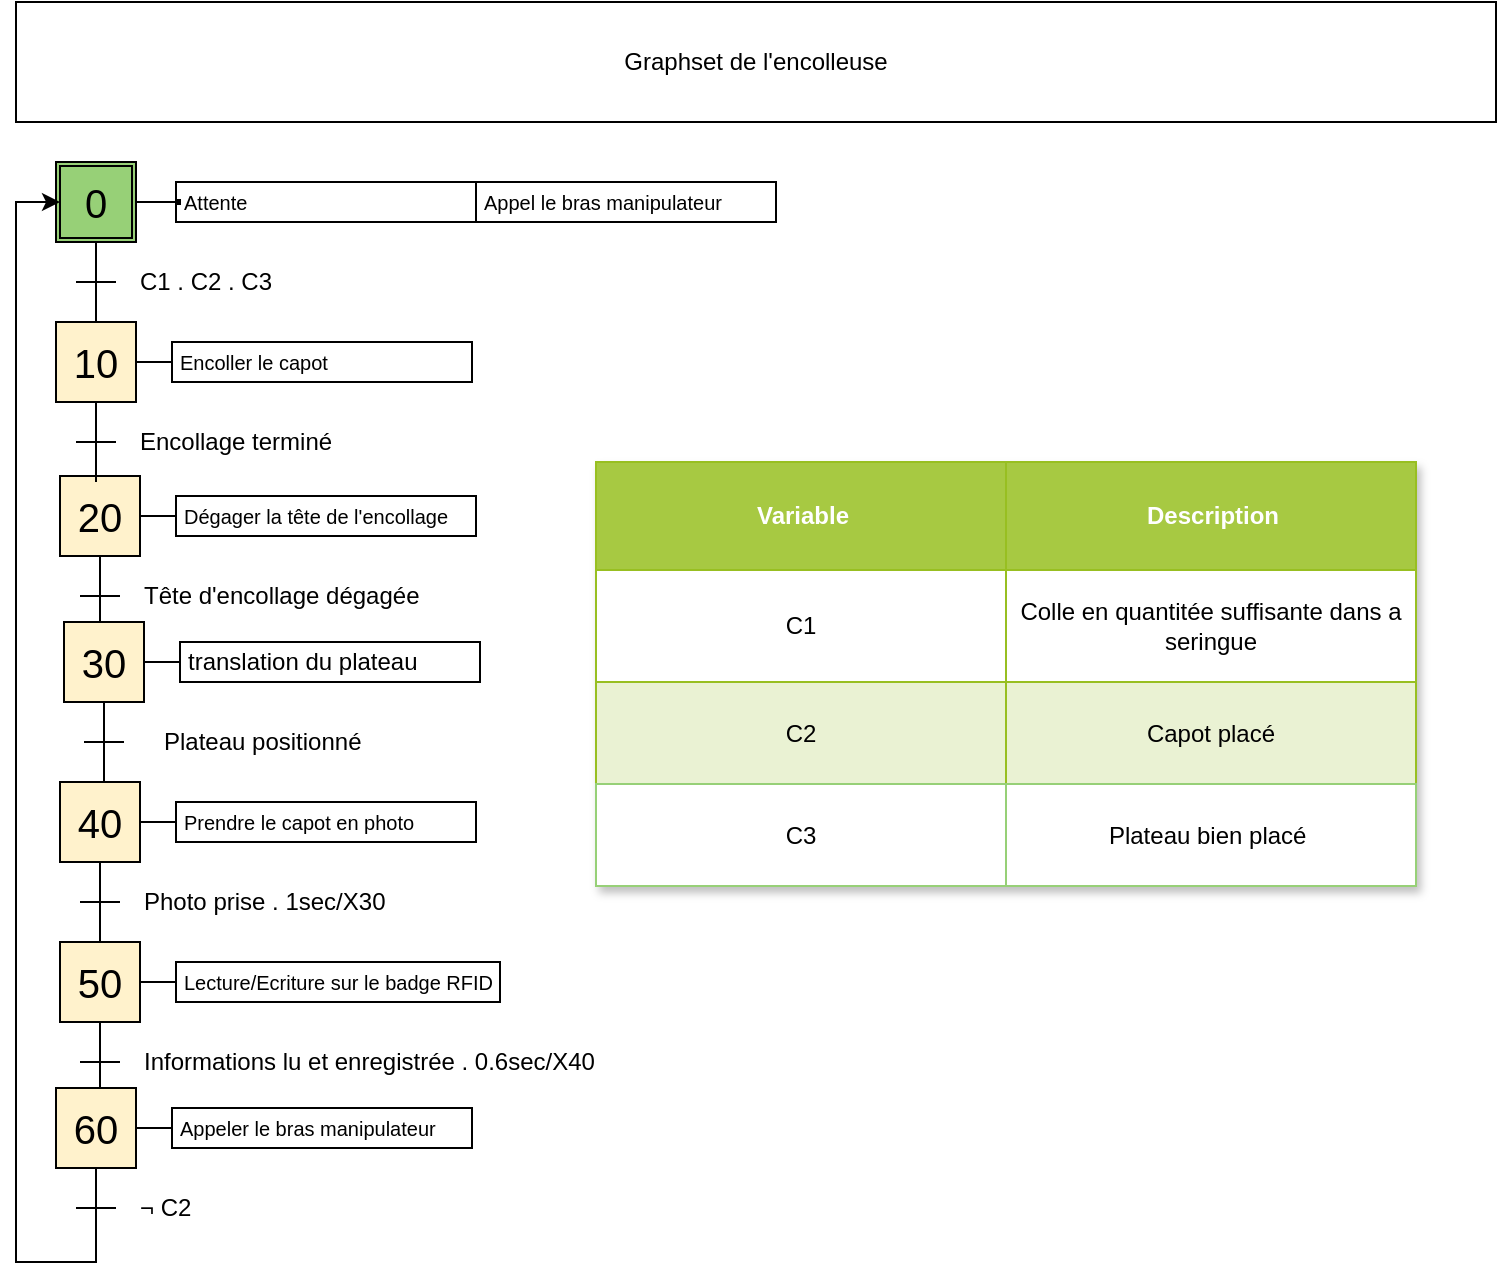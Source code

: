 <mxfile version="26.0.11">
  <diagram name="Page-1" id="-jPc9ys-ye5YwTeEE8C4">
    <mxGraphModel dx="989" dy="509" grid="1" gridSize="10" guides="1" tooltips="1" connect="1" arrows="1" fold="1" page="1" pageScale="1" pageWidth="827" pageHeight="1169" math="0" shadow="0">
      <root>
        <mxCell id="0" />
        <mxCell id="1" parent="0" />
        <mxCell id="svaSZZneA0Ba_rGRArI8-1" value="" style="group" vertex="1" connectable="0" parent="1">
          <mxGeometry x="202" y="570" width="220" height="233" as="geometry" />
        </mxCell>
        <mxCell id="svaSZZneA0Ba_rGRArI8-2" value="40" style="rounded=0;whiteSpace=wrap;html=1;fontSize=20;align=center;fillColor=#fff2cc;startSize=20;strokeColor=#000000;" vertex="1" parent="svaSZZneA0Ba_rGRArI8-1">
          <mxGeometry width="40" height="40" as="geometry" />
        </mxCell>
        <mxCell id="svaSZZneA0Ba_rGRArI8-3" value="" style="endArrow=none;html=1;fontSize=12;rounded=0;" edge="1" parent="svaSZZneA0Ba_rGRArI8-1">
          <mxGeometry width="50" height="50" as="geometry">
            <mxPoint x="10" y="60" as="sourcePoint" />
            <mxPoint x="30" y="60" as="targetPoint" />
          </mxGeometry>
        </mxCell>
        <mxCell id="svaSZZneA0Ba_rGRArI8-4" value="Photo prise .&lt;span style=&quot;background-color: transparent; color: light-dark(rgb(0, 0, 0), rgb(255, 255, 255));&quot;&gt;&amp;nbsp;1sec/X30&lt;/span&gt;" style="text;html=1;strokeColor=none;fillColor=none;align=left;verticalAlign=middle;rounded=0;fontSize=12;startSize=20;" vertex="1" parent="svaSZZneA0Ba_rGRArI8-1">
          <mxGeometry x="40" y="50" width="40" height="20" as="geometry" />
        </mxCell>
        <mxCell id="svaSZZneA0Ba_rGRArI8-5" style="edgeStyle=none;rounded=0;orthogonalLoop=1;jettySize=auto;html=1;exitX=0.5;exitY=1;exitDx=0;exitDy=0;endArrow=none;endFill=0;fontSize=12;" edge="1" parent="svaSZZneA0Ba_rGRArI8-1" source="svaSZZneA0Ba_rGRArI8-2">
          <mxGeometry as="geometry">
            <mxPoint x="20" y="80" as="targetPoint" />
          </mxGeometry>
        </mxCell>
        <mxCell id="svaSZZneA0Ba_rGRArI8-6" style="edgeStyle=none;rounded=0;orthogonalLoop=1;jettySize=auto;html=1;exitX=1;exitY=0.5;exitDx=0;exitDy=0;fontSize=12;endArrow=none;endFill=0;entryX=0;entryY=0.5;entryDx=0;entryDy=0;" edge="1" parent="svaSZZneA0Ba_rGRArI8-1" source="svaSZZneA0Ba_rGRArI8-2">
          <mxGeometry as="geometry">
            <mxPoint x="58" y="20" as="targetPoint" />
          </mxGeometry>
        </mxCell>
        <mxCell id="svaSZZneA0Ba_rGRArI8-7" value="Prendre le capot en photo" style="text;html=1;fillColor=none;align=left;verticalAlign=middle;spacingLeft=4;spacingRight=4;whiteSpace=wrap;overflow=hidden;rotatable=0;points=[[0,0.5],[1,0.5]];portConstraint=eastwest;fontSize=10;spacing=0;strokeColor=#000000;container=0;" vertex="1" parent="svaSZZneA0Ba_rGRArI8-1">
          <mxGeometry x="58" y="10" width="150" height="20" as="geometry" />
        </mxCell>
        <mxCell id="svaSZZneA0Ba_rGRArI8-8" value="" style="group" vertex="1" connectable="0" parent="svaSZZneA0Ba_rGRArI8-1">
          <mxGeometry y="80" width="220" height="153" as="geometry" />
        </mxCell>
        <mxCell id="svaSZZneA0Ba_rGRArI8-9" value="50" style="rounded=0;whiteSpace=wrap;html=1;fontSize=20;align=center;fillColor=#fff2cc;startSize=20;strokeColor=#000000;" vertex="1" parent="svaSZZneA0Ba_rGRArI8-8">
          <mxGeometry width="40" height="40" as="geometry" />
        </mxCell>
        <mxCell id="svaSZZneA0Ba_rGRArI8-10" value="" style="endArrow=none;html=1;fontSize=12;rounded=0;" edge="1" parent="svaSZZneA0Ba_rGRArI8-8">
          <mxGeometry width="50" height="50" as="geometry">
            <mxPoint x="10" y="60" as="sourcePoint" />
            <mxPoint x="30" y="60" as="targetPoint" />
          </mxGeometry>
        </mxCell>
        <mxCell id="svaSZZneA0Ba_rGRArI8-11" value="Informations lu et enregistrée . 0.6sec/X40" style="text;html=1;strokeColor=none;fillColor=none;align=left;verticalAlign=middle;rounded=0;fontSize=12;startSize=20;" vertex="1" parent="svaSZZneA0Ba_rGRArI8-8">
          <mxGeometry x="40" y="50" width="40" height="20" as="geometry" />
        </mxCell>
        <mxCell id="svaSZZneA0Ba_rGRArI8-12" style="edgeStyle=orthogonalEdgeStyle;rounded=0;orthogonalLoop=1;jettySize=auto;html=1;exitX=0.5;exitY=1;exitDx=0;exitDy=0;endArrow=none;endFill=0;fontSize=12;curved=1;" edge="1" parent="svaSZZneA0Ba_rGRArI8-8" source="svaSZZneA0Ba_rGRArI8-9">
          <mxGeometry as="geometry">
            <mxPoint x="20" y="80" as="targetPoint" />
          </mxGeometry>
        </mxCell>
        <mxCell id="svaSZZneA0Ba_rGRArI8-13" style="edgeStyle=none;rounded=0;orthogonalLoop=1;jettySize=auto;html=1;exitX=1;exitY=0.5;exitDx=0;exitDy=0;fontSize=12;endArrow=none;endFill=0;entryX=0;entryY=0.5;entryDx=0;entryDy=0;" edge="1" parent="svaSZZneA0Ba_rGRArI8-8" source="svaSZZneA0Ba_rGRArI8-9">
          <mxGeometry as="geometry">
            <mxPoint x="58" y="20" as="targetPoint" />
          </mxGeometry>
        </mxCell>
        <mxCell id="svaSZZneA0Ba_rGRArI8-14" value="Lecture/Ecriture sur le badge RFID" style="text;html=1;fillColor=none;align=left;verticalAlign=middle;spacingLeft=4;spacingRight=4;whiteSpace=wrap;overflow=hidden;rotatable=0;points=[[0,0.5],[1,0.5]];portConstraint=eastwest;fontSize=10;spacing=0;strokeColor=#000000;container=0;" vertex="1" parent="svaSZZneA0Ba_rGRArI8-8">
          <mxGeometry x="58" y="10" width="162" height="20" as="geometry" />
        </mxCell>
        <mxCell id="svaSZZneA0Ba_rGRArI8-15" value="" style="group" vertex="1" connectable="0" parent="svaSZZneA0Ba_rGRArI8-8">
          <mxGeometry x="-2" y="73" width="210" height="80" as="geometry" />
        </mxCell>
        <mxCell id="svaSZZneA0Ba_rGRArI8-16" value="60" style="rounded=0;whiteSpace=wrap;html=1;fontSize=20;align=center;fillColor=#fff2cc;startSize=20;strokeColor=#000000;" vertex="1" parent="svaSZZneA0Ba_rGRArI8-15">
          <mxGeometry width="40" height="40" as="geometry" />
        </mxCell>
        <mxCell id="svaSZZneA0Ba_rGRArI8-17" value="" style="endArrow=none;html=1;fontSize=12;rounded=0;" edge="1" parent="svaSZZneA0Ba_rGRArI8-15">
          <mxGeometry width="50" height="50" as="geometry">
            <mxPoint x="10" y="60" as="sourcePoint" />
            <mxPoint x="30" y="60" as="targetPoint" />
          </mxGeometry>
        </mxCell>
        <mxCell id="svaSZZneA0Ba_rGRArI8-18" value=" ¬ C2" style="text;html=1;strokeColor=none;fillColor=none;align=left;verticalAlign=middle;rounded=0;fontSize=12;startSize=20;" vertex="1" parent="svaSZZneA0Ba_rGRArI8-15">
          <mxGeometry x="40" y="50" width="40" height="20" as="geometry" />
        </mxCell>
        <mxCell id="svaSZZneA0Ba_rGRArI8-19" style="edgeStyle=orthogonalEdgeStyle;rounded=0;orthogonalLoop=1;jettySize=auto;html=1;exitX=0.5;exitY=1;exitDx=0;exitDy=0;endArrow=none;endFill=0;fontSize=12;curved=1;" edge="1" parent="svaSZZneA0Ba_rGRArI8-15" source="svaSZZneA0Ba_rGRArI8-16">
          <mxGeometry as="geometry">
            <mxPoint x="20" y="80" as="targetPoint" />
          </mxGeometry>
        </mxCell>
        <mxCell id="svaSZZneA0Ba_rGRArI8-20" style="edgeStyle=none;rounded=0;orthogonalLoop=1;jettySize=auto;html=1;exitX=1;exitY=0.5;exitDx=0;exitDy=0;fontSize=12;endArrow=none;endFill=0;entryX=0;entryY=0.5;entryDx=0;entryDy=0;" edge="1" parent="svaSZZneA0Ba_rGRArI8-15" source="svaSZZneA0Ba_rGRArI8-16">
          <mxGeometry as="geometry">
            <mxPoint x="58" y="20" as="targetPoint" />
          </mxGeometry>
        </mxCell>
        <mxCell id="svaSZZneA0Ba_rGRArI8-21" value="Appeler le bras manipulateur" style="text;html=1;fillColor=none;align=left;verticalAlign=middle;spacingLeft=4;spacingRight=4;whiteSpace=wrap;overflow=hidden;rotatable=0;points=[[0,0.5],[1,0.5]];portConstraint=eastwest;fontSize=10;spacing=0;strokeColor=#000000;container=0;" vertex="1" parent="svaSZZneA0Ba_rGRArI8-15">
          <mxGeometry x="58" y="10" width="150" height="20" as="geometry" />
        </mxCell>
        <mxCell id="svaSZZneA0Ba_rGRArI8-22" value="" style="group" vertex="1" connectable="0" parent="1">
          <mxGeometry x="202" y="417" width="210" height="80" as="geometry" />
        </mxCell>
        <mxCell id="svaSZZneA0Ba_rGRArI8-23" value="20" style="rounded=0;whiteSpace=wrap;html=1;fontSize=20;align=center;fillColor=#fff2cc;startSize=20;strokeColor=#000000;" vertex="1" parent="svaSZZneA0Ba_rGRArI8-22">
          <mxGeometry width="40" height="40" as="geometry" />
        </mxCell>
        <mxCell id="svaSZZneA0Ba_rGRArI8-24" value="" style="endArrow=none;html=1;fontSize=12;rounded=0;" edge="1" parent="svaSZZneA0Ba_rGRArI8-22">
          <mxGeometry width="50" height="50" as="geometry">
            <mxPoint x="10" y="60" as="sourcePoint" />
            <mxPoint x="30" y="60" as="targetPoint" />
          </mxGeometry>
        </mxCell>
        <mxCell id="svaSZZneA0Ba_rGRArI8-25" value="Tête d&#39;encollage dégagée" style="text;html=1;strokeColor=none;fillColor=none;align=left;verticalAlign=middle;rounded=0;fontSize=12;startSize=20;" vertex="1" parent="svaSZZneA0Ba_rGRArI8-22">
          <mxGeometry x="40" y="50" width="40" height="20" as="geometry" />
        </mxCell>
        <mxCell id="svaSZZneA0Ba_rGRArI8-26" style="edgeStyle=none;rounded=0;orthogonalLoop=1;jettySize=auto;html=1;exitX=0.5;exitY=1;exitDx=0;exitDy=0;endArrow=none;endFill=0;fontSize=12;" edge="1" parent="svaSZZneA0Ba_rGRArI8-22" source="svaSZZneA0Ba_rGRArI8-23">
          <mxGeometry as="geometry">
            <mxPoint x="20" y="80" as="targetPoint" />
          </mxGeometry>
        </mxCell>
        <mxCell id="svaSZZneA0Ba_rGRArI8-27" style="edgeStyle=none;rounded=0;orthogonalLoop=1;jettySize=auto;html=1;exitX=1;exitY=0.5;exitDx=0;exitDy=0;fontSize=12;endArrow=none;endFill=0;entryX=0;entryY=0.5;entryDx=0;entryDy=0;" edge="1" parent="svaSZZneA0Ba_rGRArI8-22" source="svaSZZneA0Ba_rGRArI8-23">
          <mxGeometry as="geometry">
            <mxPoint x="58" y="20" as="targetPoint" />
          </mxGeometry>
        </mxCell>
        <mxCell id="svaSZZneA0Ba_rGRArI8-28" value="Dégager la tête de l&#39;encollage" style="text;html=1;fillColor=none;align=left;verticalAlign=middle;spacingLeft=4;spacingRight=4;whiteSpace=wrap;overflow=hidden;rotatable=0;points=[[0,0.5],[1,0.5]];portConstraint=eastwest;fontSize=10;spacing=0;strokeColor=#000000;container=0;" vertex="1" parent="svaSZZneA0Ba_rGRArI8-22">
          <mxGeometry x="58" y="10" width="150" height="20" as="geometry" />
        </mxCell>
        <mxCell id="svaSZZneA0Ba_rGRArI8-29" value="" style="group" vertex="1" connectable="0" parent="1">
          <mxGeometry x="200" y="340" width="208" height="80" as="geometry" />
        </mxCell>
        <mxCell id="svaSZZneA0Ba_rGRArI8-30" value="10" style="rounded=0;whiteSpace=wrap;html=1;fontSize=20;align=center;fillColor=#fff2cc;startSize=20;strokeColor=#000000;" vertex="1" parent="svaSZZneA0Ba_rGRArI8-29">
          <mxGeometry width="40" height="40" as="geometry" />
        </mxCell>
        <mxCell id="svaSZZneA0Ba_rGRArI8-31" value="" style="endArrow=none;html=1;fontSize=12;rounded=0;" edge="1" parent="svaSZZneA0Ba_rGRArI8-29">
          <mxGeometry x="252" y="310" width="50" height="50" as="geometry">
            <mxPoint x="10" y="60" as="sourcePoint" />
            <mxPoint x="30" y="60" as="targetPoint" />
          </mxGeometry>
        </mxCell>
        <mxCell id="svaSZZneA0Ba_rGRArI8-32" value="Encollage terminé" style="text;html=1;strokeColor=none;fillColor=none;align=left;verticalAlign=middle;rounded=0;fontSize=12;startSize=20;" vertex="1" parent="svaSZZneA0Ba_rGRArI8-29">
          <mxGeometry x="40" y="50" width="80" height="20" as="geometry" />
        </mxCell>
        <mxCell id="svaSZZneA0Ba_rGRArI8-33" style="edgeStyle=none;rounded=0;orthogonalLoop=1;jettySize=auto;html=1;exitX=0.5;exitY=1;exitDx=0;exitDy=0;endArrow=none;endFill=0;fontSize=12;" edge="1" parent="svaSZZneA0Ba_rGRArI8-29" source="svaSZZneA0Ba_rGRArI8-30">
          <mxGeometry x="252" y="310" as="geometry">
            <mxPoint x="20" y="80" as="targetPoint" />
          </mxGeometry>
        </mxCell>
        <mxCell id="svaSZZneA0Ba_rGRArI8-34" style="edgeStyle=none;rounded=0;orthogonalLoop=1;jettySize=auto;html=1;exitX=1;exitY=0.5;exitDx=0;exitDy=0;fontSize=12;endArrow=none;endFill=0;entryX=0;entryY=0.5;entryDx=0;entryDy=0;" edge="1" parent="svaSZZneA0Ba_rGRArI8-29" source="svaSZZneA0Ba_rGRArI8-30">
          <mxGeometry x="252" y="310" as="geometry">
            <mxPoint x="58" y="20" as="targetPoint" />
          </mxGeometry>
        </mxCell>
        <mxCell id="svaSZZneA0Ba_rGRArI8-35" value="Encoller le capot" style="text;html=1;fillColor=none;align=left;verticalAlign=middle;spacingLeft=4;spacingRight=4;whiteSpace=wrap;overflow=hidden;rotatable=0;points=[[0,0.5],[1,0.5]];portConstraint=eastwest;fontSize=10;spacing=0;strokeColor=#000000;container=0;" vertex="1" parent="svaSZZneA0Ba_rGRArI8-29">
          <mxGeometry x="58" y="10" width="150" height="20" as="geometry" />
        </mxCell>
        <mxCell id="svaSZZneA0Ba_rGRArI8-36" value="" style="group" vertex="1" connectable="0" parent="1">
          <mxGeometry x="250" y="270" width="364" height="80" as="geometry" />
        </mxCell>
        <mxCell id="svaSZZneA0Ba_rGRArI8-37" value="" style="group" vertex="1" connectable="0" parent="svaSZZneA0Ba_rGRArI8-36">
          <mxGeometry x="-50" y="-10" width="212" height="80" as="geometry" />
        </mxCell>
        <mxCell id="svaSZZneA0Ba_rGRArI8-38" value="" style="rounded=0;whiteSpace=wrap;html=1;fontSize=20;align=center;fillColor=#97D077;container=0;" vertex="1" parent="svaSZZneA0Ba_rGRArI8-37">
          <mxGeometry width="40" height="40" as="geometry" />
        </mxCell>
        <mxCell id="svaSZZneA0Ba_rGRArI8-39" value="0" style="rounded=0;whiteSpace=wrap;html=1;fontSize=20;align=center;gradientColor=#97d077;fillColor=none;imageWidth=20;imageHeight=20;container=0;" vertex="1" parent="svaSZZneA0Ba_rGRArI8-37">
          <mxGeometry x="2" y="2" width="36" height="36" as="geometry" />
        </mxCell>
        <mxCell id="svaSZZneA0Ba_rGRArI8-40" value="" style="endArrow=none;html=1;fontSize=12;rounded=0;" edge="1" parent="svaSZZneA0Ba_rGRArI8-37">
          <mxGeometry width="50" height="50" as="geometry">
            <mxPoint x="10" y="60" as="sourcePoint" />
            <mxPoint x="30" y="60" as="targetPoint" />
          </mxGeometry>
        </mxCell>
        <mxCell id="svaSZZneA0Ba_rGRArI8-41" value="C1 . C2 . C3" style="text;html=1;strokeColor=none;fillColor=none;align=left;verticalAlign=middle;rounded=0;fontSize=12;container=0;" vertex="1" parent="svaSZZneA0Ba_rGRArI8-37">
          <mxGeometry x="40" y="50" width="40" height="20" as="geometry" />
        </mxCell>
        <mxCell id="svaSZZneA0Ba_rGRArI8-42" style="edgeStyle=none;rounded=0;orthogonalLoop=1;jettySize=auto;html=1;exitX=0.5;exitY=1;exitDx=0;exitDy=0;endArrow=none;endFill=0;fontSize=12;" edge="1" parent="svaSZZneA0Ba_rGRArI8-37" source="svaSZZneA0Ba_rGRArI8-38">
          <mxGeometry as="geometry">
            <mxPoint x="20" y="80" as="targetPoint" />
          </mxGeometry>
        </mxCell>
        <mxCell id="svaSZZneA0Ba_rGRArI8-43" value="" style="endArrow=none;html=1;fontSize=12;exitX=1;exitY=0.5;exitDx=0;exitDy=0;entryX=0;entryY=0.5;entryDx=0;entryDy=0;rounded=0;" edge="1" parent="svaSZZneA0Ba_rGRArI8-37" source="svaSZZneA0Ba_rGRArI8-38" target="svaSZZneA0Ba_rGRArI8-45">
          <mxGeometry x="40" y="-70" width="50" height="50" as="geometry">
            <mxPoint x="50" y="-10" as="sourcePoint" />
            <mxPoint x="50" y="20" as="targetPoint" />
          </mxGeometry>
        </mxCell>
        <mxCell id="svaSZZneA0Ba_rGRArI8-44" value="" style="group" vertex="1" connectable="0" parent="svaSZZneA0Ba_rGRArI8-37">
          <mxGeometry x="60" y="10" width="152" height="51" as="geometry" />
        </mxCell>
        <mxCell id="svaSZZneA0Ba_rGRArI8-45" value="" style="rounded=0;whiteSpace=wrap;html=1;startSize=20;strokeColor=#000000;strokeWidth=1;fillColor=#000000;" vertex="1" parent="svaSZZneA0Ba_rGRArI8-44">
          <mxGeometry y="9" width="2" height="2" as="geometry" />
        </mxCell>
        <mxCell id="svaSZZneA0Ba_rGRArI8-46" value="" style="group" vertex="1" connectable="0" parent="svaSZZneA0Ba_rGRArI8-44">
          <mxGeometry width="152" height="40" as="geometry" />
        </mxCell>
        <mxCell id="svaSZZneA0Ba_rGRArI8-47" value="" style="rounded=0;whiteSpace=wrap;html=1;startSize=20;strokeColor=#000000;strokeWidth=1;fillColor=#000000;" vertex="1" parent="svaSZZneA0Ba_rGRArI8-46">
          <mxGeometry y="9" width="2" height="2" as="geometry" />
        </mxCell>
        <mxCell id="svaSZZneA0Ba_rGRArI8-48" value="Attente" style="text;html=1;fillColor=none;align=left;verticalAlign=middle;spacingLeft=4;spacingRight=4;whiteSpace=wrap;overflow=hidden;rotatable=0;points=[[0,0.5],[1,0.5]];portConstraint=eastwest;fontSize=10;spacing=0;strokeColor=#000000;container=0;" vertex="1" parent="svaSZZneA0Ba_rGRArI8-46">
          <mxGeometry width="150" height="20" as="geometry" />
        </mxCell>
        <mxCell id="svaSZZneA0Ba_rGRArI8-49" value="Appel le bras manipulateur" style="text;html=1;fillColor=none;align=left;verticalAlign=middle;spacingLeft=4;spacingRight=4;whiteSpace=wrap;overflow=hidden;rotatable=0;points=[[0,0.5],[1,0.5]];portConstraint=eastwest;fontSize=10;spacing=0;strokeColor=#000000;container=0;" vertex="1" parent="svaSZZneA0Ba_rGRArI8-36">
          <mxGeometry x="160" width="150" height="20" as="geometry" />
        </mxCell>
        <mxCell id="svaSZZneA0Ba_rGRArI8-50" value="Assets" style="childLayout=tableLayout;recursiveResize=0;strokeColor=#98bf21;fillColor=#A7C942;shadow=1;" vertex="1" parent="1">
          <mxGeometry x="470" y="410" width="410" height="212" as="geometry" />
        </mxCell>
        <mxCell id="svaSZZneA0Ba_rGRArI8-51" style="shape=tableRow;horizontal=0;startSize=0;swimlaneHead=0;swimlaneBody=0;top=0;left=0;bottom=0;right=0;dropTarget=0;collapsible=0;recursiveResize=0;expand=0;fontStyle=0;strokeColor=inherit;fillColor=#ffffff;" vertex="1" parent="svaSZZneA0Ba_rGRArI8-50">
          <mxGeometry width="410" height="54" as="geometry" />
        </mxCell>
        <mxCell id="svaSZZneA0Ba_rGRArI8-52" value="Variable" style="connectable=0;recursiveResize=0;strokeColor=inherit;fillColor=#A7C942;align=center;fontStyle=1;fontColor=#FFFFFF;html=1;" vertex="1" parent="svaSZZneA0Ba_rGRArI8-51">
          <mxGeometry width="205" height="54" as="geometry">
            <mxRectangle width="205" height="54" as="alternateBounds" />
          </mxGeometry>
        </mxCell>
        <mxCell id="svaSZZneA0Ba_rGRArI8-53" value="Description" style="connectable=0;recursiveResize=0;strokeColor=inherit;fillColor=#A7C942;align=center;fontStyle=1;fontColor=#FFFFFF;html=1;" vertex="1" parent="svaSZZneA0Ba_rGRArI8-51">
          <mxGeometry x="205" width="205" height="54" as="geometry">
            <mxRectangle width="205" height="54" as="alternateBounds" />
          </mxGeometry>
        </mxCell>
        <mxCell id="svaSZZneA0Ba_rGRArI8-54" value="" style="shape=tableRow;horizontal=0;startSize=0;swimlaneHead=0;swimlaneBody=0;top=0;left=0;bottom=0;right=0;dropTarget=0;collapsible=0;recursiveResize=0;expand=0;fontStyle=0;strokeColor=inherit;fillColor=#ffffff;" vertex="1" parent="svaSZZneA0Ba_rGRArI8-50">
          <mxGeometry y="54" width="410" height="56" as="geometry" />
        </mxCell>
        <mxCell id="svaSZZneA0Ba_rGRArI8-55" value="C1" style="connectable=0;recursiveResize=0;strokeColor=inherit;fillColor=inherit;align=center;whiteSpace=wrap;html=1;" vertex="1" parent="svaSZZneA0Ba_rGRArI8-54">
          <mxGeometry width="205" height="56" as="geometry">
            <mxRectangle width="205" height="56" as="alternateBounds" />
          </mxGeometry>
        </mxCell>
        <mxCell id="svaSZZneA0Ba_rGRArI8-56" value="Colle en quantitée suffisante dans a seringue" style="connectable=0;recursiveResize=0;strokeColor=inherit;fillColor=inherit;align=center;whiteSpace=wrap;html=1;" vertex="1" parent="svaSZZneA0Ba_rGRArI8-54">
          <mxGeometry x="205" width="205" height="56" as="geometry">
            <mxRectangle width="205" height="56" as="alternateBounds" />
          </mxGeometry>
        </mxCell>
        <mxCell id="svaSZZneA0Ba_rGRArI8-57" value="" style="shape=tableRow;horizontal=0;startSize=0;swimlaneHead=0;swimlaneBody=0;top=0;left=0;bottom=0;right=0;dropTarget=0;collapsible=0;recursiveResize=0;expand=0;fontStyle=1;strokeColor=inherit;fillColor=#EAF2D3;" vertex="1" parent="svaSZZneA0Ba_rGRArI8-50">
          <mxGeometry y="110" width="410" height="51" as="geometry" />
        </mxCell>
        <mxCell id="svaSZZneA0Ba_rGRArI8-58" value="C2" style="connectable=0;recursiveResize=0;strokeColor=inherit;fillColor=inherit;whiteSpace=wrap;html=1;" vertex="1" parent="svaSZZneA0Ba_rGRArI8-57">
          <mxGeometry width="205" height="51" as="geometry">
            <mxRectangle width="205" height="51" as="alternateBounds" />
          </mxGeometry>
        </mxCell>
        <mxCell id="svaSZZneA0Ba_rGRArI8-59" value="Capot placé" style="connectable=0;recursiveResize=0;strokeColor=inherit;fillColor=inherit;whiteSpace=wrap;html=1;" vertex="1" parent="svaSZZneA0Ba_rGRArI8-57">
          <mxGeometry x="205" width="205" height="51" as="geometry">
            <mxRectangle width="205" height="51" as="alternateBounds" />
          </mxGeometry>
        </mxCell>
        <mxCell id="svaSZZneA0Ba_rGRArI8-73" style="shape=tableRow;horizontal=0;startSize=0;swimlaneHead=0;swimlaneBody=0;top=0;left=0;bottom=0;right=0;dropTarget=0;collapsible=0;recursiveResize=0;expand=0;fontStyle=1;strokeColor=inherit;fillColor=#EAF2D3;" vertex="1" parent="svaSZZneA0Ba_rGRArI8-50">
          <mxGeometry y="161" width="410" height="51" as="geometry" />
        </mxCell>
        <mxCell id="svaSZZneA0Ba_rGRArI8-74" value="C3" style="connectable=0;recursiveResize=0;whiteSpace=wrap;html=1;strokeColor=#97D077;" vertex="1" parent="svaSZZneA0Ba_rGRArI8-73">
          <mxGeometry width="205" height="51" as="geometry">
            <mxRectangle width="205" height="51" as="alternateBounds" />
          </mxGeometry>
        </mxCell>
        <mxCell id="svaSZZneA0Ba_rGRArI8-75" value="Pla&lt;span style=&quot;text-align: left; text-wrap-mode: nowrap;&quot;&gt;t&lt;/span&gt;eau bien placé&amp;nbsp;" style="connectable=0;recursiveResize=0;whiteSpace=wrap;html=1;strokeColor=#97D077;" vertex="1" parent="svaSZZneA0Ba_rGRArI8-73">
          <mxGeometry x="205" width="205" height="51" as="geometry">
            <mxRectangle width="205" height="51" as="alternateBounds" />
          </mxGeometry>
        </mxCell>
        <mxCell id="svaSZZneA0Ba_rGRArI8-60" style="edgeStyle=orthogonalEdgeStyle;rounded=0;orthogonalLoop=1;jettySize=auto;html=1;entryX=0;entryY=0.5;entryDx=0;entryDy=0;" edge="1" parent="1" source="svaSZZneA0Ba_rGRArI8-16" target="svaSZZneA0Ba_rGRArI8-39">
          <mxGeometry relative="1" as="geometry">
            <Array as="points">
              <mxPoint x="220" y="810" />
              <mxPoint x="180" y="810" />
              <mxPoint x="180" y="280" />
            </Array>
          </mxGeometry>
        </mxCell>
        <mxCell id="svaSZZneA0Ba_rGRArI8-61" value="Graphset de l&#39;encolleuse" style="rounded=0;whiteSpace=wrap;html=1;" vertex="1" parent="1">
          <mxGeometry x="180" y="180" width="740" height="60" as="geometry" />
        </mxCell>
        <mxCell id="svaSZZneA0Ba_rGRArI8-66" value="" style="group" vertex="1" connectable="0" parent="1">
          <mxGeometry x="204" y="490" width="210" height="80" as="geometry" />
        </mxCell>
        <mxCell id="svaSZZneA0Ba_rGRArI8-67" value="30" style="rounded=0;whiteSpace=wrap;html=1;fontSize=20;align=center;fillColor=#fff2cc;startSize=20;strokeColor=#000000;" vertex="1" parent="svaSZZneA0Ba_rGRArI8-66">
          <mxGeometry width="40" height="40" as="geometry" />
        </mxCell>
        <mxCell id="svaSZZneA0Ba_rGRArI8-68" value="" style="endArrow=none;html=1;fontSize=12;rounded=0;" edge="1" parent="svaSZZneA0Ba_rGRArI8-66">
          <mxGeometry width="50" height="50" as="geometry">
            <mxPoint x="10" y="60" as="sourcePoint" />
            <mxPoint x="30" y="60" as="targetPoint" />
          </mxGeometry>
        </mxCell>
        <mxCell id="svaSZZneA0Ba_rGRArI8-70" style="edgeStyle=none;rounded=0;orthogonalLoop=1;jettySize=auto;html=1;exitX=0.5;exitY=1;exitDx=0;exitDy=0;endArrow=none;endFill=0;fontSize=12;" edge="1" parent="svaSZZneA0Ba_rGRArI8-66" source="svaSZZneA0Ba_rGRArI8-67">
          <mxGeometry as="geometry">
            <mxPoint x="20" y="80" as="targetPoint" />
          </mxGeometry>
        </mxCell>
        <mxCell id="svaSZZneA0Ba_rGRArI8-71" style="edgeStyle=none;rounded=0;orthogonalLoop=1;jettySize=auto;html=1;exitX=1;exitY=0.5;exitDx=0;exitDy=0;fontSize=12;endArrow=none;endFill=0;entryX=0;entryY=0.5;entryDx=0;entryDy=0;" edge="1" parent="svaSZZneA0Ba_rGRArI8-66" source="svaSZZneA0Ba_rGRArI8-67">
          <mxGeometry as="geometry">
            <mxPoint x="58" y="20" as="targetPoint" />
          </mxGeometry>
        </mxCell>
        <mxCell id="svaSZZneA0Ba_rGRArI8-72" value="&lt;span style=&quot;font-size: 12px; text-wrap-mode: nowrap;&quot;&gt;transla&lt;/span&gt;&lt;span style=&quot;font-size: 12px; text-wrap-mode: nowrap;&quot;&gt;tion&amp;nbsp;&lt;/span&gt;&lt;span style=&quot;font-size: 12px; text-wrap-mode: nowrap;&quot;&gt;du pla&lt;/span&gt;&lt;span style=&quot;font-size: 12px; text-wrap-mode: nowrap;&quot;&gt;teau&lt;/span&gt;" style="text;html=1;fillColor=none;align=left;verticalAlign=middle;spacingLeft=4;spacingRight=4;whiteSpace=wrap;overflow=hidden;rotatable=0;points=[[0,0.5],[1,0.5]];portConstraint=eastwest;fontSize=10;spacing=0;strokeColor=#000000;container=0;" vertex="1" parent="svaSZZneA0Ba_rGRArI8-66">
          <mxGeometry x="58" y="10" width="150" height="20" as="geometry" />
        </mxCell>
        <mxCell id="svaSZZneA0Ba_rGRArI8-85" value="Pla&lt;span style=&quot;color: rgba(0, 0, 0, 0); font-family: monospace; font-size: 0px;&quot;&gt;% 3CmxGraphModel%3E%3Croot%3E%3CmxCell%20id%3D%220%22%2F%3E%3CmxCell%20id%3D%221%22%20parent%3D%220%22%2F%3E%3CmxCell%20id%3D%222%22%20value%3D%22T%C3%AAte%20d&#39;encollage%20d%C3%A9gag%C3%A9e%22%20style%3D%22text%3Bhtml%3D1%3BstrokeColor%3Dnone%3BfillColor%3Dnone%3Balign%3Dleft%3BverticalAlign%3Dmiddle%3Brounded%3D0%3BfontSize%3D12%3BstartSize%3D20%3B%22%20vertex%3D%221%22%20parent%3D%221%22%3E%3CmxGeometry%20x%3D%22242%22%20y%3D%22467%22%20width%3D%2240%22%20height%3D%2220%22%20as%3D%22geometry%22%2F%3E%3C%2FmxCell%3E%3C%2Froot%3E%3C%2FmxGraphModel%3E&lt;/span&gt;&lt;span style=&quot;color: rgba(0, 0, 0, 0); font-family: monospace; font-size: 0px;&quot;&gt;%3CmxGraphModel%3E%3Croot%3E%3CmxCell%20id%3D%220%22%2F%3E%3CmxCell%20id%3D%221%22%20parent%3D%220%22%2F%3E%3CmxCell%20id%3D%222%22%20value%3D%22T%C3%AAte%20d&#39;encollage%20d%C3%A9gag%C3%A9e%22%20style%3D%22text%3Bhtml%3D1%3BstrokeColor%3Dnone%3BfillColor%3Dnone%3Balign%3Dleft%3BverticalAlign%3Dmiddle%3Brounded%3D0%3BfontSize%3D12%3BstartSize%3D20%3B%22%20vertex%3D%221%22%20parent%3D%221%22%3E%3CmxGeometry%20x%3D%22242%22%20y%3D%22467%22%20width%3D%2240%22%20height%3D%2220%22%20as%3D%22geometry%22%2F%3E%3C%2FmxCell%3E%3C%2Froot%3E%3C%2FmxGraphModel%3E&lt;/span&gt;teau positionné&amp;nbsp;" style="text;html=1;strokeColor=none;fillColor=none;align=left;verticalAlign=middle;rounded=0;fontSize=12;startSize=20;" vertex="1" parent="svaSZZneA0Ba_rGRArI8-66">
          <mxGeometry x="48" y="50" width="72" height="20" as="geometry" />
        </mxCell>
      </root>
    </mxGraphModel>
  </diagram>
</mxfile>

